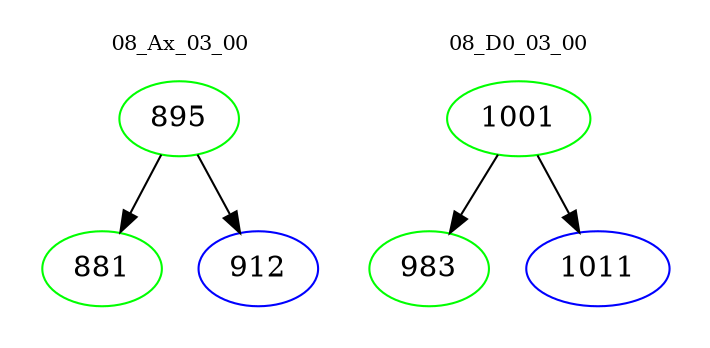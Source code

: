 digraph{
subgraph cluster_0 {
color = white
label = "08_Ax_03_00";
fontsize=10;
T0_895 [label="895", color="green"]
T0_895 -> T0_881 [color="black"]
T0_881 [label="881", color="green"]
T0_895 -> T0_912 [color="black"]
T0_912 [label="912", color="blue"]
}
subgraph cluster_1 {
color = white
label = "08_D0_03_00";
fontsize=10;
T1_1001 [label="1001", color="green"]
T1_1001 -> T1_983 [color="black"]
T1_983 [label="983", color="green"]
T1_1001 -> T1_1011 [color="black"]
T1_1011 [label="1011", color="blue"]
}
}
